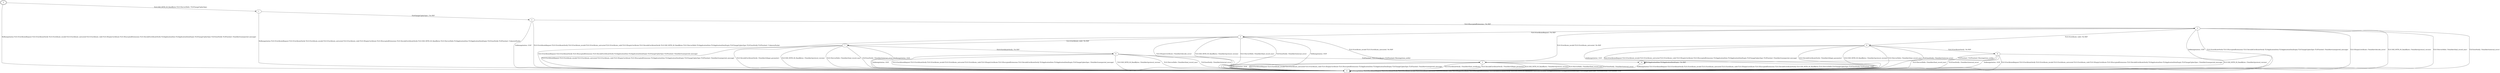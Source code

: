 digraph {
"0" [shape=doubleoctagon label=0];
"1" [shape=ellipse label=1];
"2" [shape=ellipse label=2];
"3" [shape=ellipse label=3];
"4" [shape=ellipse label=4];
"5" [shape=ellipse label=5];
"6" [shape=ellipse label=6];
"7" [shape=ellipse label=7];
"8" [shape=ellipse label=8];
"9" [shape=ellipse label=9];
"10" [shape=ellipse label=10];
"11" [shape=rectangle label=11];
"0" -> "11" [label="NoRenegotiation-TLS13CertificateRequest-TLS13CertificateVerify-TLS13Certificate_invalid-TLS13Certificate_untrusted-TLS13Certificate_valid-TLS13EmptyCertificate-TLS13EncryptedExtensions-TLS13InvalidCertificateVerify-TLSApplicationData-TLSApplicationDataEmpty-TLSChangeCipherSpec-TLSCloseNotify-TLSFinished / FatalAlert(unexpected_message)"];
"0" -> "1" [label="TLS13SH_WITH_00_RandBytes-TLS13ServerHello / TLSChangeCipherSpec"];
"1" -> "11" [label="NoRenegotiation-TLS13CertificateRequest-TLS13CertificateVerify-TLS13Certificate_invalid-TLS13Certificate_untrusted-TLS13Certificate_valid-TLS13EmptyCertificate-TLS13EncryptedExtensions-TLS13InvalidCertificateVerify-TLS13SH_WITH_00_RandBytes-TLS13ServerHello-TLSApplicationData-TLSApplicationDataEmpty-TLSCloseNotify-TLSFinished / UnknownPacket"];
"1" -> "2" [label="TLSChangeCipherSpec / No RSP"];
"2" -> "11" [label="NoRenegotiation / EOF"];
"2" -> "11" [label="TLS13CertificateRequest-TLS13CertificateVerify-TLS13Certificate_invalid-TLS13Certificate_untrusted-TLS13Certificate_valid-TLS13EmptyCertificate-TLS13InvalidCertificateVerify-TLS13SH_WITH_00_RandBytes-TLS13ServerHello-TLSApplicationData-TLSApplicationDataEmpty-TLSChangeCipherSpec-TLSCloseNotify-TLSFinished / UnknownPacket"];
"2" -> "3" [label="TLS13EncryptedExtensions / No RSP"];
"3" -> "11" [label="NoRenegotiation / EOF"];
"3" -> "4" [label="TLS13CertificateRequest / No RSP"];
"3" -> "11" [label="TLS13CertificateVerify-TLS13EncryptedExtensions-TLS13InvalidCertificateVerify-TLSApplicationData-TLSApplicationDataEmpty-TLSChangeCipherSpec-TLSFinished / FatalAlert(unexpected_message)"];
"3" -> "5" [label="TLS13Certificate_invalid-TLS13Certificate_untrusted / No RSP"];
"3" -> "6" [label="TLS13Certificate_valid / No RSP"];
"3" -> "11" [label="TLS13EmptyCertificate / FatalAlert(decode_error)"];
"3" -> "11" [label="TLS13SH_WITH_00_RandBytes / FatalAlert(protocol_version)"];
"3" -> "11" [label="TLS13ServerHello / FatalAlert(bad_record_mac)"];
"3" -> "11" [label="TLSCloseNotify / FatalAlert(internal_error)"];
"4" -> "11" [label="NoRenegotiation / EOF"];
"4" -> "11" [label="TLS13CertificateRequest-TLS13CertificateVerify-TLS13EncryptedExtensions-TLS13InvalidCertificateVerify-TLSApplicationData-TLSApplicationDataEmpty-TLSChangeCipherSpec-TLSFinished / FatalAlert(unexpected_message)"];
"4" -> "5" [label="TLS13Certificate_invalid-TLS13Certificate_untrusted / No RSP"];
"4" -> "7" [label="TLS13Certificate_valid / No RSP"];
"4" -> "11" [label="TLS13EmptyCertificate / FatalAlert(decode_error)"];
"4" -> "11" [label="TLS13SH_WITH_00_RandBytes / FatalAlert(protocol_version)"];
"4" -> "11" [label="TLS13ServerHello / FatalAlert(bad_record_mac)"];
"4" -> "11" [label="TLSCloseNotify / FatalAlert(internal_error)"];
"5" -> "11" [label="NoRenegotiation / EOF"];
"5" -> "11" [label="TLS13CertificateRequest-TLS13Certificate_invalid-TLS13Certificate_untrusted-TLS13Certificate_valid-TLS13EmptyCertificate-TLS13EncryptedExtensions-TLSApplicationData-TLSApplicationDataEmpty-TLSChangeCipherSpec-TLSFinished / FatalAlert(unexpected_message)"];
"5" -> "11" [label="TLS13CertificateVerify / FatalAlert(bad_certificate)"];
"5" -> "11" [label="TLS13InvalidCertificateVerify / FatalAlert(illegal_parameter)"];
"5" -> "11" [label="TLS13SH_WITH_00_RandBytes / FatalAlert(protocol_version)"];
"5" -> "11" [label="TLS13ServerHello / FatalAlert(bad_record_mac)"];
"5" -> "11" [label="TLSCloseNotify / FatalAlert(internal_error)"];
"6" -> "11" [label="NoRenegotiation / EOF"];
"6" -> "11" [label="TLS13CertificateRequest-TLS13Certificate_invalid-TLS13Certificate_untrusted-TLS13Certificate_valid-TLS13EmptyCertificate-TLS13EncryptedExtensions-TLSApplicationData-TLSApplicationDataEmpty-TLSChangeCipherSpec-TLSFinished / FatalAlert(unexpected_message)"];
"6" -> "8" [label="TLS13CertificateVerify / No RSP"];
"6" -> "11" [label="TLS13InvalidCertificateVerify / FatalAlert(illegal_parameter)"];
"6" -> "11" [label="TLS13SH_WITH_00_RandBytes / FatalAlert(protocol_version)"];
"6" -> "11" [label="TLS13ServerHello / FatalAlert(bad_record_mac)"];
"6" -> "11" [label="TLSCloseNotify / FatalAlert(internal_error)"];
"7" -> "11" [label="NoRenegotiation / EOF"];
"7" -> "11" [label="TLS13CertificateRequest-TLS13Certificate_invalid-TLS13Certificate_untrusted-TLS13Certificate_valid-TLS13EmptyCertificate-TLS13EncryptedExtensions-TLSApplicationData-TLSApplicationDataEmpty-TLSChangeCipherSpec-TLSFinished / FatalAlert(unexpected_message)"];
"7" -> "9" [label="TLS13CertificateVerify / No RSP"];
"7" -> "11" [label="TLS13InvalidCertificateVerify / FatalAlert(illegal_parameter)"];
"7" -> "11" [label="TLS13SH_WITH_00_RandBytes / FatalAlert(protocol_version)"];
"7" -> "11" [label="TLS13ServerHello / FatalAlert(bad_record_mac)"];
"7" -> "11" [label="TLSCloseNotify / FatalAlert(internal_error)"];
"8" -> "11" [label="NoRenegotiation / EOF"];
"8" -> "11" [label="TLS13CertificateRequest-TLS13CertificateVerify-TLS13Certificate_invalid-TLS13Certificate_untrusted-TLS13Certificate_valid-TLS13EmptyCertificate-TLS13EncryptedExtensions-TLS13InvalidCertificateVerify-TLSApplicationData-TLSApplicationDataEmpty-TLSChangeCipherSpec / FatalAlert(unexpected_message)"];
"8" -> "11" [label="TLS13SH_WITH_00_RandBytes / FatalAlert(protocol_version)"];
"8" -> "11" [label="TLS13ServerHello / FatalAlert(bad_record_mac)"];
"8" -> "11" [label="TLSCloseNotify / FatalAlert(internal_error)"];
"8" -> "10" [label="TLSFinished / TLSFinished+Warning(close_notify)"];
"9" -> "11" [label="NoRenegotiation / EOF"];
"9" -> "11" [label="TLS13CertificateRequest-TLS13CertificateVerify-TLS13Certificate_invalid-TLS13Certificate_untrusted-TLS13Certificate_valid-TLS13EmptyCertificate-TLS13EncryptedExtensions-TLS13InvalidCertificateVerify-TLSApplicationData-TLSApplicationDataEmpty-TLSChangeCipherSpec / FatalAlert(unexpected_message)"];
"9" -> "11" [label="TLS13SH_WITH_00_RandBytes / FatalAlert(protocol_version)"];
"9" -> "11" [label="TLS13ServerHello / FatalAlert(bad_record_mac)"];
"9" -> "11" [label="TLSCloseNotify / FatalAlert(internal_error)"];
"9" -> "10" [label="TLSFinished / TLS13Certificate+TLSFinished+Warning(close_notify)"];
"10" -> "11" [label="NoRenegotiation-TLS13CertificateRequest-TLS13CertificateVerify-TLS13Certificate_invalid-TLS13Certificate_untrusted-TLS13Certificate_valid-TLS13EmptyCertificate-TLS13EncryptedExtensions-TLS13InvalidCertificateVerify-TLS13SH_WITH_00_RandBytes-TLS13ServerHello-TLSChangeCipherSpec-TLSCloseNotify-TLSFinished / EOF"];
"10" -> "10" [label="TLSApplicationData-TLSApplicationDataEmpty / No RSP"];
"11" -> "11" [label="NoRenegotiation-TLS13CertificateRequest-TLS13CertificateVerify-TLS13Certificate_invalid-TLS13Certificate_untrusted-TLS13Certificate_valid-TLS13EmptyCertificate-TLS13EncryptedExtensions-TLS13InvalidCertificateVerify-TLS13SH_WITH_00_RandBytes-TLS13ServerHello-TLSApplicationData-TLSApplicationDataEmpty-TLSChangeCipherSpec-TLSCloseNotify-TLSFinished / EOF"];
}

